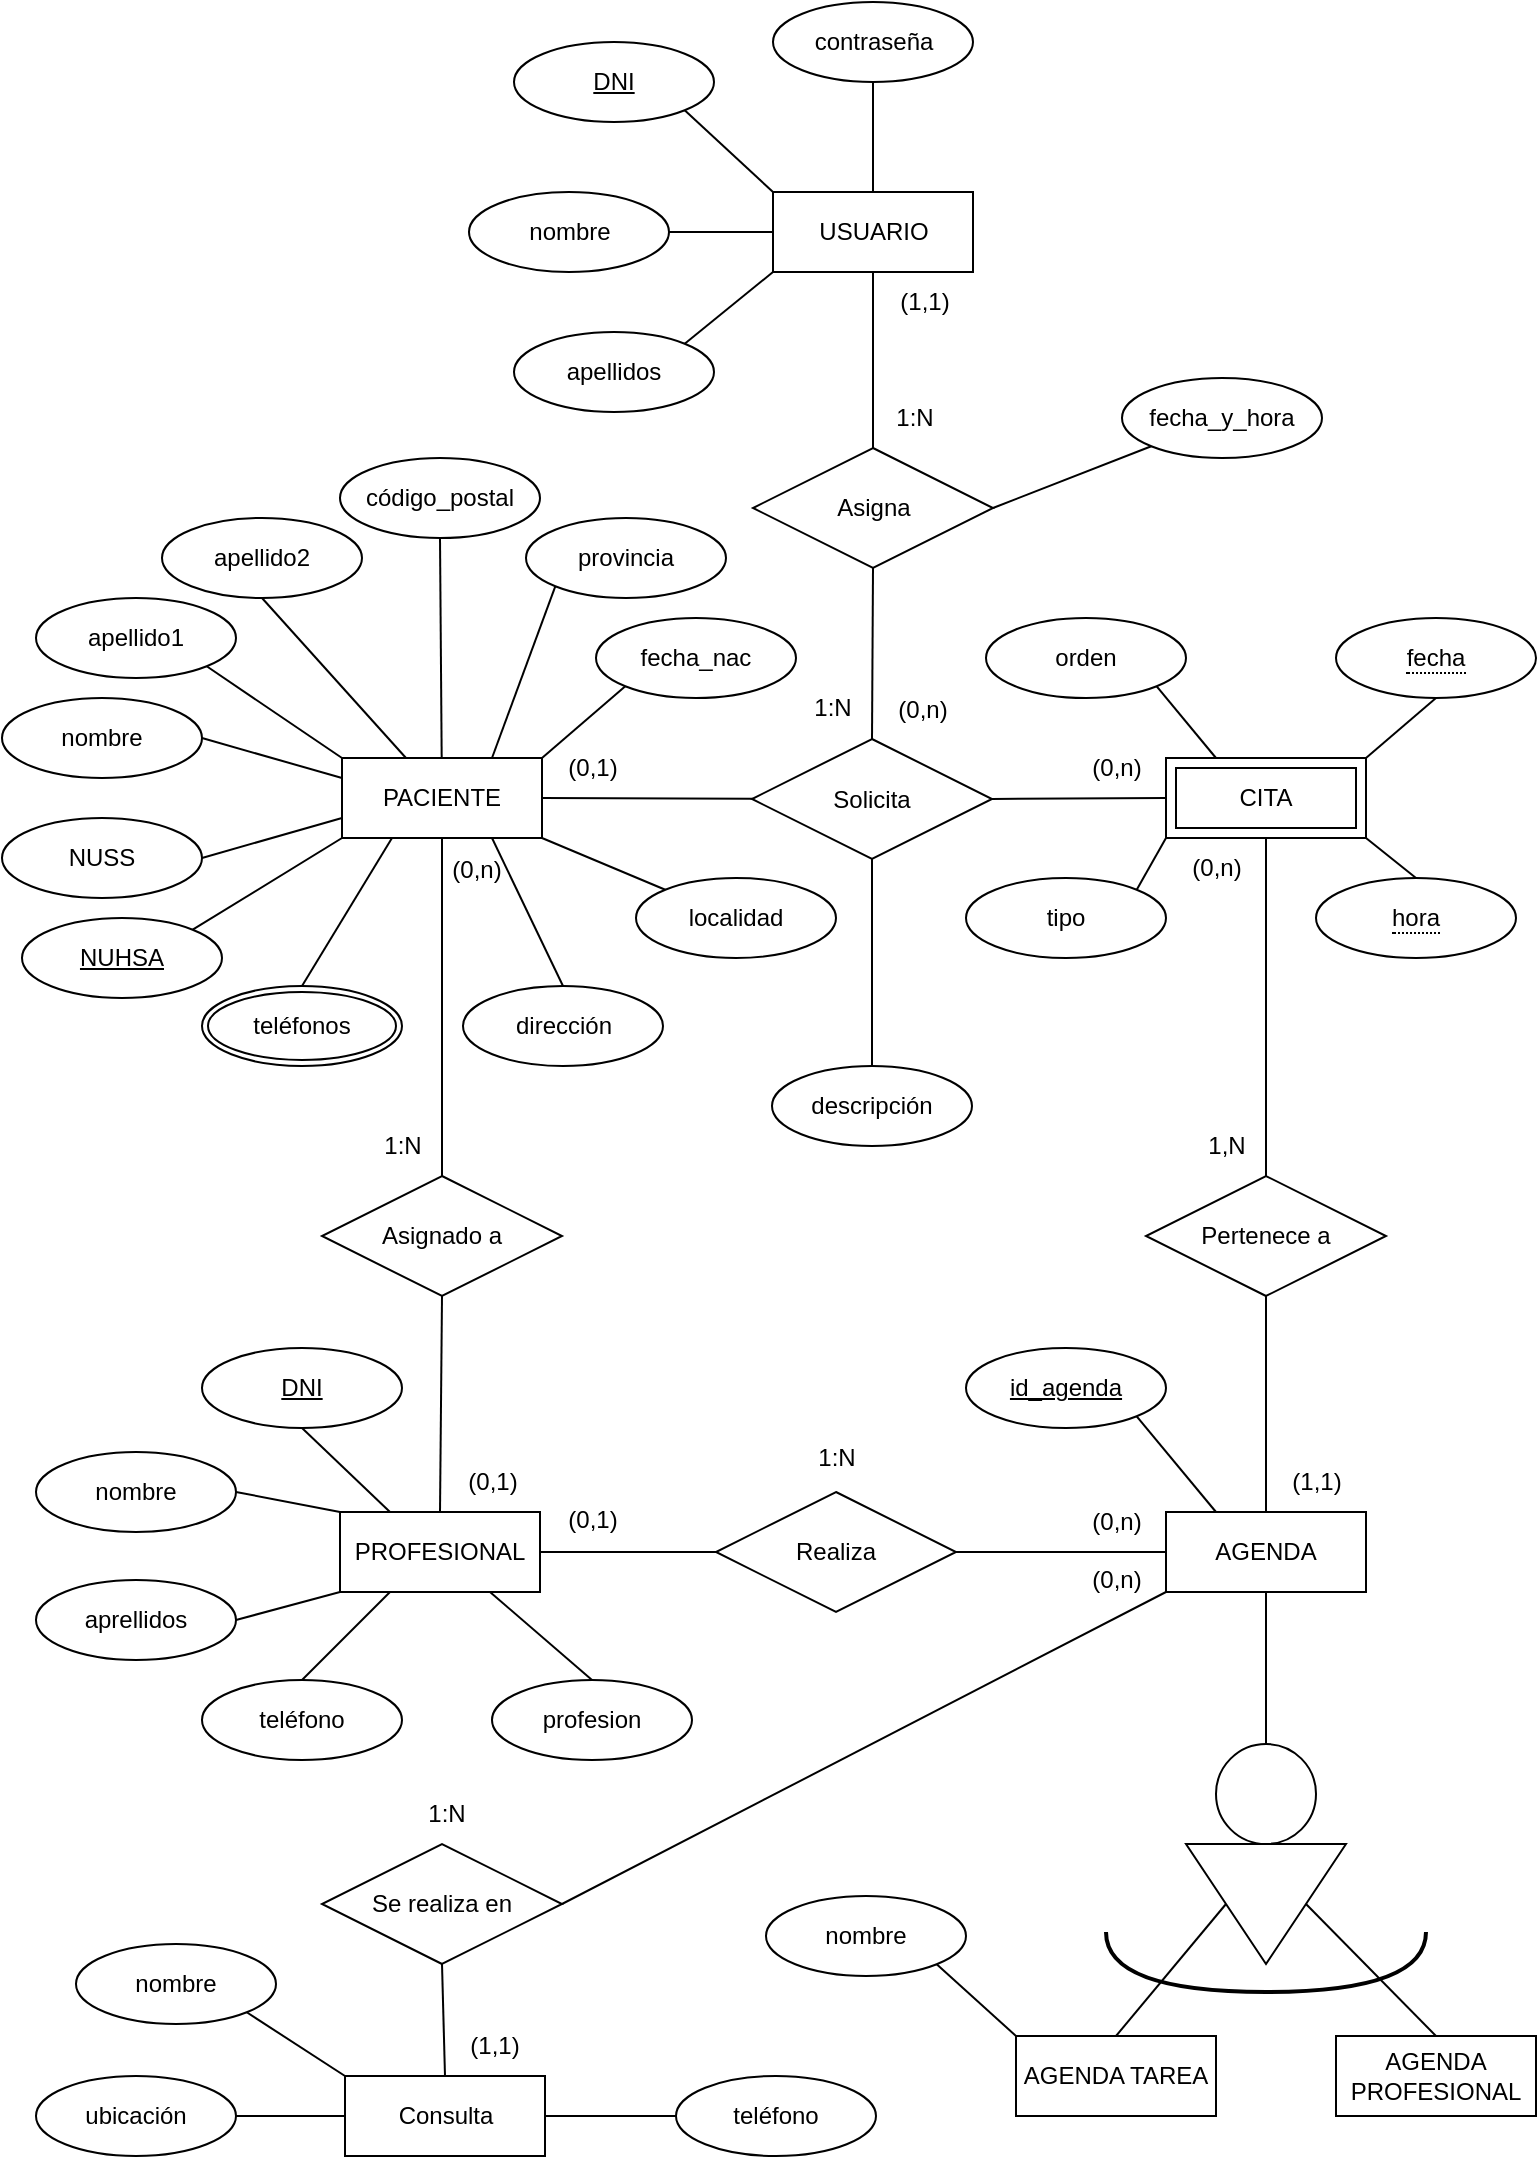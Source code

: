<mxfile version="20.5.2" type="github">
  <diagram id="R2lEEEUBdFMjLlhIrx00" name="Page-1">
    <mxGraphModel dx="1837" dy="945" grid="1" gridSize="10" guides="1" tooltips="1" connect="1" arrows="1" fold="1" page="1" pageScale="1" pageWidth="827" pageHeight="1169" math="0" shadow="0" extFonts="Permanent Marker^https://fonts.googleapis.com/css?family=Permanent+Marker">
      <root>
        <mxCell id="0" />
        <mxCell id="1" parent="0" />
        <mxCell id="TmSD7UhLPy2CCh7BKd5N-5" value="PACIENTE" style="whiteSpace=wrap;html=1;align=center;" parent="1" vertex="1">
          <mxGeometry x="194" y="413" width="100" height="40" as="geometry" />
        </mxCell>
        <mxCell id="TmSD7UhLPy2CCh7BKd5N-8" value="&lt;div&gt;Solicita&lt;/div&gt;" style="shape=rhombus;perimeter=rhombusPerimeter;whiteSpace=wrap;html=1;align=center;" parent="1" vertex="1">
          <mxGeometry x="399" y="403.5" width="120" height="60" as="geometry" />
        </mxCell>
        <mxCell id="TmSD7UhLPy2CCh7BKd5N-9" value="" style="endArrow=none;html=1;rounded=0;exitX=1;exitY=0.5;exitDx=0;exitDy=0;" parent="1" source="TmSD7UhLPy2CCh7BKd5N-5" target="TmSD7UhLPy2CCh7BKd5N-8" edge="1">
          <mxGeometry relative="1" as="geometry">
            <mxPoint x="351" y="633" as="sourcePoint" />
            <mxPoint x="511" y="633" as="targetPoint" />
          </mxGeometry>
        </mxCell>
        <mxCell id="TmSD7UhLPy2CCh7BKd5N-10" value="" style="endArrow=none;html=1;rounded=0;exitX=1;exitY=0.5;exitDx=0;exitDy=0;entryX=0;entryY=0.5;entryDx=0;entryDy=0;" parent="1" source="TmSD7UhLPy2CCh7BKd5N-8" target="TmSD7UhLPy2CCh7BKd5N-52" edge="1">
          <mxGeometry relative="1" as="geometry">
            <mxPoint x="351" y="633" as="sourcePoint" />
            <mxPoint x="671" y="433" as="targetPoint" />
          </mxGeometry>
        </mxCell>
        <mxCell id="TmSD7UhLPy2CCh7BKd5N-11" value="&lt;div&gt;descripción&lt;/div&gt;" style="ellipse;whiteSpace=wrap;html=1;align=center;" parent="1" vertex="1">
          <mxGeometry x="409" y="567" width="100" height="40" as="geometry" />
        </mxCell>
        <mxCell id="TmSD7UhLPy2CCh7BKd5N-12" value="" style="endArrow=none;html=1;rounded=0;entryX=0.5;entryY=1;entryDx=0;entryDy=0;" parent="1" source="TmSD7UhLPy2CCh7BKd5N-11" target="TmSD7UhLPy2CCh7BKd5N-8" edge="1">
          <mxGeometry relative="1" as="geometry">
            <mxPoint x="352" y="635.5" as="sourcePoint" />
            <mxPoint x="512" y="635.5" as="targetPoint" />
          </mxGeometry>
        </mxCell>
        <mxCell id="TmSD7UhLPy2CCh7BKd5N-13" value="(0,1)" style="text;html=1;align=center;verticalAlign=middle;resizable=0;points=[];autosize=1;strokeColor=none;fillColor=none;" parent="1" vertex="1">
          <mxGeometry x="294" y="403" width="50" height="30" as="geometry" />
        </mxCell>
        <mxCell id="TmSD7UhLPy2CCh7BKd5N-14" value="(0,n)" style="text;html=1;align=center;verticalAlign=middle;resizable=0;points=[];autosize=1;strokeColor=none;fillColor=none;" parent="1" vertex="1">
          <mxGeometry x="556" y="403" width="50" height="30" as="geometry" />
        </mxCell>
        <mxCell id="TmSD7UhLPy2CCh7BKd5N-17" value="1:N" style="text;html=1;align=center;verticalAlign=middle;resizable=0;points=[];autosize=1;strokeColor=none;fillColor=none;" parent="1" vertex="1">
          <mxGeometry x="419" y="373" width="40" height="30" as="geometry" />
        </mxCell>
        <mxCell id="TmSD7UhLPy2CCh7BKd5N-20" value="Pertenece a" style="shape=rhombus;perimeter=rhombusPerimeter;whiteSpace=wrap;html=1;align=center;direction=west;" parent="1" vertex="1">
          <mxGeometry x="596" y="622" width="120" height="60" as="geometry" />
        </mxCell>
        <mxCell id="TmSD7UhLPy2CCh7BKd5N-21" value="" style="endArrow=none;html=1;rounded=0;entryX=0.5;entryY=1;entryDx=0;entryDy=0;exitX=0.5;exitY=1;exitDx=0;exitDy=0;" parent="1" source="TmSD7UhLPy2CCh7BKd5N-52" target="TmSD7UhLPy2CCh7BKd5N-20" edge="1">
          <mxGeometry relative="1" as="geometry">
            <mxPoint x="706" y="365" as="sourcePoint" />
            <mxPoint x="716" y="475" as="targetPoint" />
          </mxGeometry>
        </mxCell>
        <mxCell id="TmSD7UhLPy2CCh7BKd5N-25" value="" style="endArrow=none;html=1;rounded=0;exitX=0.5;exitY=0;exitDx=0;exitDy=0;entryX=0.5;entryY=0;entryDx=0;entryDy=0;" parent="1" source="TmSD7UhLPy2CCh7BKd5N-20" target="TmSD7UhLPy2CCh7BKd5N-53" edge="1">
          <mxGeometry relative="1" as="geometry">
            <mxPoint x="791" y="870" as="sourcePoint" />
            <mxPoint x="1376" y="602" as="targetPoint" />
          </mxGeometry>
        </mxCell>
        <mxCell id="TmSD7UhLPy2CCh7BKd5N-27" value="&lt;div&gt;NUHSA&lt;/div&gt;" style="ellipse;whiteSpace=wrap;html=1;align=center;fontStyle=4;" parent="1" vertex="1">
          <mxGeometry x="34" y="493" width="100" height="40" as="geometry" />
        </mxCell>
        <mxCell id="TmSD7UhLPy2CCh7BKd5N-28" value="&lt;div&gt;NUSS&lt;/div&gt;" style="ellipse;whiteSpace=wrap;html=1;align=center;" parent="1" vertex="1">
          <mxGeometry x="24" y="443" width="100" height="40" as="geometry" />
        </mxCell>
        <mxCell id="TmSD7UhLPy2CCh7BKd5N-30" value="" style="endArrow=none;html=1;rounded=0;exitX=1;exitY=0;exitDx=0;exitDy=0;entryX=0;entryY=1;entryDx=0;entryDy=0;" parent="1" source="TmSD7UhLPy2CCh7BKd5N-27" target="TmSD7UhLPy2CCh7BKd5N-5" edge="1">
          <mxGeometry relative="1" as="geometry">
            <mxPoint x="244" y="563" as="sourcePoint" />
            <mxPoint x="454" y="543" as="targetPoint" />
          </mxGeometry>
        </mxCell>
        <mxCell id="TmSD7UhLPy2CCh7BKd5N-33" value="" style="endArrow=none;html=1;rounded=0;exitX=1;exitY=0.5;exitDx=0;exitDy=0;" parent="1" source="TmSD7UhLPy2CCh7BKd5N-28" edge="1">
          <mxGeometry relative="1" as="geometry">
            <mxPoint x="294" y="643" as="sourcePoint" />
            <mxPoint x="194" y="443" as="targetPoint" />
          </mxGeometry>
        </mxCell>
        <mxCell id="TmSD7UhLPy2CCh7BKd5N-34" value="nombre" style="ellipse;whiteSpace=wrap;html=1;align=center;" parent="1" vertex="1">
          <mxGeometry x="24" y="383" width="100" height="40" as="geometry" />
        </mxCell>
        <mxCell id="TmSD7UhLPy2CCh7BKd5N-35" value="apellido1" style="ellipse;whiteSpace=wrap;html=1;align=center;" parent="1" vertex="1">
          <mxGeometry x="41" y="333" width="100" height="40" as="geometry" />
        </mxCell>
        <mxCell id="TmSD7UhLPy2CCh7BKd5N-36" value="&lt;div&gt;apellido2&lt;/div&gt;" style="ellipse;whiteSpace=wrap;html=1;align=center;" parent="1" vertex="1">
          <mxGeometry x="104" y="293" width="100" height="40" as="geometry" />
        </mxCell>
        <mxCell id="TmSD7UhLPy2CCh7BKd5N-37" value="" style="endArrow=none;html=1;rounded=0;exitX=1;exitY=0.5;exitDx=0;exitDy=0;" parent="1" source="TmSD7UhLPy2CCh7BKd5N-34" edge="1">
          <mxGeometry relative="1" as="geometry">
            <mxPoint x="294" y="573" as="sourcePoint" />
            <mxPoint x="194" y="423" as="targetPoint" />
          </mxGeometry>
        </mxCell>
        <mxCell id="TmSD7UhLPy2CCh7BKd5N-38" value="" style="endArrow=none;html=1;rounded=0;entryX=0;entryY=0;entryDx=0;entryDy=0;exitX=1;exitY=1;exitDx=0;exitDy=0;" parent="1" source="TmSD7UhLPy2CCh7BKd5N-35" target="TmSD7UhLPy2CCh7BKd5N-5" edge="1">
          <mxGeometry relative="1" as="geometry">
            <mxPoint x="124" y="357" as="sourcePoint" />
            <mxPoint x="454" y="573" as="targetPoint" />
          </mxGeometry>
        </mxCell>
        <mxCell id="TmSD7UhLPy2CCh7BKd5N-39" value="" style="endArrow=none;html=1;rounded=0;exitX=0.5;exitY=1;exitDx=0;exitDy=0;" parent="1" source="TmSD7UhLPy2CCh7BKd5N-36" target="TmSD7UhLPy2CCh7BKd5N-5" edge="1">
          <mxGeometry relative="1" as="geometry">
            <mxPoint x="294" y="573" as="sourcePoint" />
            <mxPoint x="454" y="573" as="targetPoint" />
          </mxGeometry>
        </mxCell>
        <mxCell id="TmSD7UhLPy2CCh7BKd5N-40" value="teléfonos" style="ellipse;shape=doubleEllipse;margin=3;whiteSpace=wrap;html=1;align=center;" parent="1" vertex="1">
          <mxGeometry x="124" y="527" width="100" height="40" as="geometry" />
        </mxCell>
        <mxCell id="TmSD7UhLPy2CCh7BKd5N-41" value="" style="endArrow=none;html=1;rounded=0;exitX=0.5;exitY=0;exitDx=0;exitDy=0;entryX=0.25;entryY=1;entryDx=0;entryDy=0;" parent="1" source="TmSD7UhLPy2CCh7BKd5N-40" target="TmSD7UhLPy2CCh7BKd5N-5" edge="1">
          <mxGeometry relative="1" as="geometry">
            <mxPoint x="294" y="573" as="sourcePoint" />
            <mxPoint x="454" y="573" as="targetPoint" />
          </mxGeometry>
        </mxCell>
        <mxCell id="TmSD7UhLPy2CCh7BKd5N-42" value="dirección" style="ellipse;whiteSpace=wrap;html=1;align=center;" parent="1" vertex="1">
          <mxGeometry x="254.5" y="527" width="100" height="40" as="geometry" />
        </mxCell>
        <mxCell id="TmSD7UhLPy2CCh7BKd5N-43" value="código_postal" style="ellipse;whiteSpace=wrap;html=1;align=center;" parent="1" vertex="1">
          <mxGeometry x="193" y="263" width="100" height="40" as="geometry" />
        </mxCell>
        <mxCell id="TmSD7UhLPy2CCh7BKd5N-44" value="&lt;div&gt;localidad&lt;/div&gt;" style="ellipse;whiteSpace=wrap;html=1;align=center;" parent="1" vertex="1">
          <mxGeometry x="341" y="473" width="100" height="40" as="geometry" />
        </mxCell>
        <mxCell id="TmSD7UhLPy2CCh7BKd5N-45" value="provincia" style="ellipse;whiteSpace=wrap;html=1;align=center;" parent="1" vertex="1">
          <mxGeometry x="286" y="293" width="100" height="40" as="geometry" />
        </mxCell>
        <mxCell id="TmSD7UhLPy2CCh7BKd5N-46" value="" style="endArrow=none;html=1;rounded=0;entryX=0.5;entryY=1;entryDx=0;entryDy=0;" parent="1" source="TmSD7UhLPy2CCh7BKd5N-5" target="TmSD7UhLPy2CCh7BKd5N-43" edge="1">
          <mxGeometry relative="1" as="geometry">
            <mxPoint x="324" y="573" as="sourcePoint" />
            <mxPoint x="484" y="573" as="targetPoint" />
          </mxGeometry>
        </mxCell>
        <mxCell id="TmSD7UhLPy2CCh7BKd5N-47" value="" style="endArrow=none;html=1;rounded=0;entryX=0;entryY=1;entryDx=0;entryDy=0;exitX=0.75;exitY=0;exitDx=0;exitDy=0;" parent="1" target="TmSD7UhLPy2CCh7BKd5N-45" edge="1" source="TmSD7UhLPy2CCh7BKd5N-5">
          <mxGeometry relative="1" as="geometry">
            <mxPoint x="294" y="413" as="sourcePoint" />
            <mxPoint x="484" y="573" as="targetPoint" />
          </mxGeometry>
        </mxCell>
        <mxCell id="TmSD7UhLPy2CCh7BKd5N-48" value="" style="endArrow=none;html=1;rounded=0;exitX=0.75;exitY=1;exitDx=0;exitDy=0;entryX=0.5;entryY=0;entryDx=0;entryDy=0;" parent="1" source="TmSD7UhLPy2CCh7BKd5N-5" target="TmSD7UhLPy2CCh7BKd5N-42" edge="1">
          <mxGeometry relative="1" as="geometry">
            <mxPoint x="324" y="573" as="sourcePoint" />
            <mxPoint x="484" y="573" as="targetPoint" />
          </mxGeometry>
        </mxCell>
        <mxCell id="TmSD7UhLPy2CCh7BKd5N-49" value="" style="endArrow=none;html=1;rounded=0;exitX=1;exitY=1;exitDx=0;exitDy=0;entryX=0;entryY=0;entryDx=0;entryDy=0;" parent="1" source="TmSD7UhLPy2CCh7BKd5N-5" target="TmSD7UhLPy2CCh7BKd5N-44" edge="1">
          <mxGeometry relative="1" as="geometry">
            <mxPoint x="324" y="573" as="sourcePoint" />
            <mxPoint x="484" y="573" as="targetPoint" />
          </mxGeometry>
        </mxCell>
        <mxCell id="TmSD7UhLPy2CCh7BKd5N-50" value="tipo" style="ellipse;whiteSpace=wrap;html=1;align=center;direction=west;" parent="1" vertex="1">
          <mxGeometry x="506" y="473" width="100" height="40" as="geometry" />
        </mxCell>
        <mxCell id="TmSD7UhLPy2CCh7BKd5N-51" value="&lt;span style=&quot;border-bottom: 1px dotted&quot;&gt;hora&lt;/span&gt;" style="ellipse;whiteSpace=wrap;html=1;align=center;" parent="1" vertex="1">
          <mxGeometry x="681" y="473" width="100" height="40" as="geometry" />
        </mxCell>
        <mxCell id="TmSD7UhLPy2CCh7BKd5N-52" value="CITA" style="shape=ext;margin=3;double=1;whiteSpace=wrap;html=1;align=center;" parent="1" vertex="1">
          <mxGeometry x="606" y="413" width="100" height="40" as="geometry" />
        </mxCell>
        <mxCell id="TmSD7UhLPy2CCh7BKd5N-53" value="&lt;div&gt;AGENDA&lt;/div&gt;" style="whiteSpace=wrap;html=1;align=center;" parent="1" vertex="1">
          <mxGeometry x="606" y="790" width="100" height="40" as="geometry" />
        </mxCell>
        <mxCell id="TmSD7UhLPy2CCh7BKd5N-54" value="(0,n)" style="text;html=1;align=center;verticalAlign=middle;resizable=0;points=[];autosize=1;strokeColor=none;fillColor=none;" parent="1" vertex="1">
          <mxGeometry x="606" y="453" width="50" height="30" as="geometry" />
        </mxCell>
        <mxCell id="TmSD7UhLPy2CCh7BKd5N-56" value="&lt;span style=&quot;border-bottom: 1px dotted&quot;&gt;fecha&lt;/span&gt;" style="ellipse;whiteSpace=wrap;html=1;align=center;" parent="1" vertex="1">
          <mxGeometry x="691" y="343" width="100" height="40" as="geometry" />
        </mxCell>
        <mxCell id="TmSD7UhLPy2CCh7BKd5N-57" value="" style="endArrow=none;html=1;rounded=0;exitX=0;exitY=1;exitDx=0;exitDy=0;entryX=0;entryY=1;entryDx=0;entryDy=0;" parent="1" source="TmSD7UhLPy2CCh7BKd5N-52" target="TmSD7UhLPy2CCh7BKd5N-50" edge="1">
          <mxGeometry relative="1" as="geometry">
            <mxPoint x="671" y="573" as="sourcePoint" />
            <mxPoint x="831" y="573" as="targetPoint" />
          </mxGeometry>
        </mxCell>
        <mxCell id="TmSD7UhLPy2CCh7BKd5N-58" value="" style="endArrow=none;html=1;rounded=0;exitX=1;exitY=1;exitDx=0;exitDy=0;entryX=0.5;entryY=0;entryDx=0;entryDy=0;" parent="1" source="TmSD7UhLPy2CCh7BKd5N-52" target="TmSD7UhLPy2CCh7BKd5N-51" edge="1">
          <mxGeometry relative="1" as="geometry">
            <mxPoint x="671" y="573" as="sourcePoint" />
            <mxPoint x="831" y="573" as="targetPoint" />
          </mxGeometry>
        </mxCell>
        <mxCell id="TmSD7UhLPy2CCh7BKd5N-59" value="" style="endArrow=none;html=1;rounded=0;exitX=0.5;exitY=1;exitDx=0;exitDy=0;entryX=1;entryY=0;entryDx=0;entryDy=0;" parent="1" source="TmSD7UhLPy2CCh7BKd5N-56" target="TmSD7UhLPy2CCh7BKd5N-52" edge="1">
          <mxGeometry relative="1" as="geometry">
            <mxPoint x="671" y="573" as="sourcePoint" />
            <mxPoint x="831" y="573" as="targetPoint" />
          </mxGeometry>
        </mxCell>
        <mxCell id="TmSD7UhLPy2CCh7BKd5N-60" value="1,N" style="text;html=1;align=center;verticalAlign=middle;resizable=0;points=[];autosize=1;strokeColor=none;fillColor=none;" parent="1" vertex="1">
          <mxGeometry x="616" y="592" width="40" height="30" as="geometry" />
        </mxCell>
        <mxCell id="TmSD7UhLPy2CCh7BKd5N-62" value="" style="endArrow=none;html=1;rounded=0;exitX=1;exitY=1;exitDx=0;exitDy=0;entryX=0.25;entryY=0;entryDx=0;entryDy=0;" parent="1" source="TmSD7UhLPy2CCh7BKd5N-63" target="TmSD7UhLPy2CCh7BKd5N-52" edge="1">
          <mxGeometry relative="1" as="geometry">
            <mxPoint x="631" y="323" as="sourcePoint" />
            <mxPoint x="971" y="473" as="targetPoint" />
          </mxGeometry>
        </mxCell>
        <mxCell id="TmSD7UhLPy2CCh7BKd5N-63" value="orden" style="ellipse;whiteSpace=wrap;html=1;align=center;" parent="1" vertex="1">
          <mxGeometry x="516" y="343" width="100" height="40" as="geometry" />
        </mxCell>
        <mxCell id="TmSD7UhLPy2CCh7BKd5N-70" value="(1,1)" style="text;html=1;align=center;verticalAlign=middle;resizable=0;points=[];autosize=1;strokeColor=none;fillColor=none;" parent="1" vertex="1">
          <mxGeometry x="656" y="760" width="50" height="30" as="geometry" />
        </mxCell>
        <mxCell id="TmSD7UhLPy2CCh7BKd5N-71" value="" style="triangle;whiteSpace=wrap;html=1;direction=south;" parent="1" vertex="1">
          <mxGeometry x="616" y="956" width="80" height="60" as="geometry" />
        </mxCell>
        <mxCell id="TmSD7UhLPy2CCh7BKd5N-72" value="" style="endArrow=none;html=1;rounded=0;exitX=0.5;exitY=1;exitDx=0;exitDy=0;entryX=0.5;entryY=0;entryDx=0;entryDy=0;" parent="1" source="TmSD7UhLPy2CCh7BKd5N-53" target="TmSD7UhLPy2CCh7BKd5N-116" edge="1">
          <mxGeometry relative="1" as="geometry">
            <mxPoint x="776" y="800" as="sourcePoint" />
            <mxPoint x="656" y="895" as="targetPoint" />
          </mxGeometry>
        </mxCell>
        <mxCell id="TmSD7UhLPy2CCh7BKd5N-74" value="AGENDA PROFESIONAL" style="whiteSpace=wrap;html=1;align=center;" parent="1" vertex="1">
          <mxGeometry x="691" y="1052" width="100" height="40" as="geometry" />
        </mxCell>
        <mxCell id="TmSD7UhLPy2CCh7BKd5N-75" value="AGENDA TAREA" style="whiteSpace=wrap;html=1;align=center;" parent="1" vertex="1">
          <mxGeometry x="531" y="1052" width="100" height="40" as="geometry" />
        </mxCell>
        <mxCell id="TmSD7UhLPy2CCh7BKd5N-76" value="" style="endArrow=none;html=1;rounded=0;exitX=0.5;exitY=1;exitDx=0;exitDy=0;entryX=0.5;entryY=0;entryDx=0;entryDy=0;" parent="1" source="TmSD7UhLPy2CCh7BKd5N-71" target="TmSD7UhLPy2CCh7BKd5N-75" edge="1">
          <mxGeometry relative="1" as="geometry">
            <mxPoint x="776" y="876" as="sourcePoint" />
            <mxPoint x="566" y="1042" as="targetPoint" />
          </mxGeometry>
        </mxCell>
        <mxCell id="TmSD7UhLPy2CCh7BKd5N-77" value="" style="endArrow=none;html=1;rounded=0;exitX=0.5;exitY=0;exitDx=0;exitDy=0;entryX=0.5;entryY=0;entryDx=0;entryDy=0;" parent="1" source="TmSD7UhLPy2CCh7BKd5N-71" target="TmSD7UhLPy2CCh7BKd5N-74" edge="1">
          <mxGeometry relative="1" as="geometry">
            <mxPoint x="776" y="876" as="sourcePoint" />
            <mxPoint x="751" y="1052" as="targetPoint" />
          </mxGeometry>
        </mxCell>
        <mxCell id="TmSD7UhLPy2CCh7BKd5N-78" value="" style="endArrow=none;html=1;rounded=0;edgeStyle=orthogonalEdgeStyle;curved=1;strokeWidth=2;" parent="1" edge="1">
          <mxGeometry width="50" height="50" relative="1" as="geometry">
            <mxPoint x="576" y="1000" as="sourcePoint" />
            <mxPoint x="736" y="1000" as="targetPoint" />
            <Array as="points">
              <mxPoint x="576" y="1030" />
              <mxPoint x="736" y="1030" />
            </Array>
          </mxGeometry>
        </mxCell>
        <mxCell id="TmSD7UhLPy2CCh7BKd5N-91" value="PROFESIONAL" style="whiteSpace=wrap;html=1;align=center;" parent="1" vertex="1">
          <mxGeometry x="193" y="790" width="100" height="40" as="geometry" />
        </mxCell>
        <mxCell id="TmSD7UhLPy2CCh7BKd5N-92" value="" style="endArrow=none;html=1;rounded=0;exitX=0;exitY=0.5;exitDx=0;exitDy=0;entryX=1;entryY=0.5;entryDx=0;entryDy=0;" parent="1" source="TmSD7UhLPy2CCh7BKd5N-103" target="TmSD7UhLPy2CCh7BKd5N-91" edge="1">
          <mxGeometry relative="1" as="geometry">
            <mxPoint x="324" y="695" as="sourcePoint" />
            <mxPoint x="624" y="585" as="targetPoint" />
          </mxGeometry>
        </mxCell>
        <mxCell id="TmSD7UhLPy2CCh7BKd5N-93" value="&lt;div&gt;nombre&lt;/div&gt;" style="ellipse;whiteSpace=wrap;html=1;align=center;" parent="1" vertex="1">
          <mxGeometry x="41" y="760" width="100" height="40" as="geometry" />
        </mxCell>
        <mxCell id="TmSD7UhLPy2CCh7BKd5N-94" value="aprellidos" style="ellipse;whiteSpace=wrap;html=1;align=center;" parent="1" vertex="1">
          <mxGeometry x="41" y="824" width="100" height="40" as="geometry" />
        </mxCell>
        <mxCell id="TmSD7UhLPy2CCh7BKd5N-95" value="teléfono" style="ellipse;whiteSpace=wrap;html=1;align=center;" parent="1" vertex="1">
          <mxGeometry x="124" y="874" width="100" height="40" as="geometry" />
        </mxCell>
        <mxCell id="TmSD7UhLPy2CCh7BKd5N-96" value="profesion" style="ellipse;whiteSpace=wrap;html=1;align=center;" parent="1" vertex="1">
          <mxGeometry x="269" y="874" width="100" height="40" as="geometry" />
        </mxCell>
        <mxCell id="TmSD7UhLPy2CCh7BKd5N-97" value="" style="endArrow=none;html=1;rounded=0;strokeWidth=1;curved=1;exitX=0;exitY=0;exitDx=0;exitDy=0;entryX=1;entryY=0.5;entryDx=0;entryDy=0;" parent="1" source="TmSD7UhLPy2CCh7BKd5N-91" target="TmSD7UhLPy2CCh7BKd5N-93" edge="1">
          <mxGeometry relative="1" as="geometry">
            <mxPoint x="224" y="765" as="sourcePoint" />
            <mxPoint x="424" y="735" as="targetPoint" />
          </mxGeometry>
        </mxCell>
        <mxCell id="TmSD7UhLPy2CCh7BKd5N-98" value="" style="endArrow=none;html=1;rounded=0;strokeWidth=1;curved=1;exitX=0;exitY=1;exitDx=0;exitDy=0;entryX=1;entryY=0.5;entryDx=0;entryDy=0;" parent="1" source="TmSD7UhLPy2CCh7BKd5N-91" target="TmSD7UhLPy2CCh7BKd5N-94" edge="1">
          <mxGeometry relative="1" as="geometry">
            <mxPoint x="264" y="735" as="sourcePoint" />
            <mxPoint x="424" y="735" as="targetPoint" />
          </mxGeometry>
        </mxCell>
        <mxCell id="TmSD7UhLPy2CCh7BKd5N-99" value="" style="endArrow=none;html=1;rounded=0;strokeWidth=1;curved=1;exitX=0.25;exitY=1;exitDx=0;exitDy=0;entryX=0.5;entryY=0;entryDx=0;entryDy=0;" parent="1" source="TmSD7UhLPy2CCh7BKd5N-91" target="TmSD7UhLPy2CCh7BKd5N-95" edge="1">
          <mxGeometry relative="1" as="geometry">
            <mxPoint x="264" y="735" as="sourcePoint" />
            <mxPoint x="424" y="735" as="targetPoint" />
          </mxGeometry>
        </mxCell>
        <mxCell id="TmSD7UhLPy2CCh7BKd5N-100" value="" style="endArrow=none;html=1;rounded=0;strokeWidth=1;curved=1;exitX=0.75;exitY=1;exitDx=0;exitDy=0;entryX=0.5;entryY=0;entryDx=0;entryDy=0;" parent="1" source="TmSD7UhLPy2CCh7BKd5N-91" target="TmSD7UhLPy2CCh7BKd5N-96" edge="1">
          <mxGeometry relative="1" as="geometry">
            <mxPoint x="264" y="735" as="sourcePoint" />
            <mxPoint x="424" y="735" as="targetPoint" />
          </mxGeometry>
        </mxCell>
        <mxCell id="TmSD7UhLPy2CCh7BKd5N-101" value="&lt;u&gt;DNI&lt;/u&gt;" style="ellipse;whiteSpace=wrap;html=1;align=center;" parent="1" vertex="1">
          <mxGeometry x="124" y="708" width="100" height="40" as="geometry" />
        </mxCell>
        <mxCell id="TmSD7UhLPy2CCh7BKd5N-102" value="" style="endArrow=none;html=1;rounded=0;strokeWidth=1;curved=1;exitX=0.5;exitY=1;exitDx=0;exitDy=0;entryX=0.25;entryY=0;entryDx=0;entryDy=0;" parent="1" source="TmSD7UhLPy2CCh7BKd5N-101" target="TmSD7UhLPy2CCh7BKd5N-91" edge="1">
          <mxGeometry relative="1" as="geometry">
            <mxPoint x="264" y="775" as="sourcePoint" />
            <mxPoint x="424" y="775" as="targetPoint" />
          </mxGeometry>
        </mxCell>
        <mxCell id="TmSD7UhLPy2CCh7BKd5N-103" value="Realiza" style="shape=rhombus;perimeter=rhombusPerimeter;whiteSpace=wrap;html=1;align=center;" parent="1" vertex="1">
          <mxGeometry x="381" y="780" width="120" height="60" as="geometry" />
        </mxCell>
        <mxCell id="TmSD7UhLPy2CCh7BKd5N-104" value="" style="endArrow=none;html=1;rounded=0;strokeWidth=1;curved=1;entryX=0;entryY=0.5;entryDx=0;entryDy=0;exitX=1;exitY=0.5;exitDx=0;exitDy=0;" parent="1" source="TmSD7UhLPy2CCh7BKd5N-103" target="TmSD7UhLPy2CCh7BKd5N-53" edge="1">
          <mxGeometry relative="1" as="geometry">
            <mxPoint x="231" y="875" as="sourcePoint" />
            <mxPoint x="391" y="875" as="targetPoint" />
          </mxGeometry>
        </mxCell>
        <mxCell id="TmSD7UhLPy2CCh7BKd5N-105" value="Asignado a" style="shape=rhombus;perimeter=rhombusPerimeter;whiteSpace=wrap;html=1;align=center;" parent="1" vertex="1">
          <mxGeometry x="184" y="622" width="120" height="60" as="geometry" />
        </mxCell>
        <mxCell id="TmSD7UhLPy2CCh7BKd5N-106" value="" style="endArrow=none;html=1;rounded=0;strokeWidth=1;curved=1;exitX=0.5;exitY=0;exitDx=0;exitDy=0;entryX=0.5;entryY=1;entryDx=0;entryDy=0;" parent="1" source="TmSD7UhLPy2CCh7BKd5N-105" target="TmSD7UhLPy2CCh7BKd5N-5" edge="1">
          <mxGeometry relative="1" as="geometry">
            <mxPoint x="331" y="565" as="sourcePoint" />
            <mxPoint x="491" y="565" as="targetPoint" />
          </mxGeometry>
        </mxCell>
        <mxCell id="TmSD7UhLPy2CCh7BKd5N-107" value="" style="endArrow=none;html=1;rounded=0;strokeWidth=1;curved=1;exitX=0.5;exitY=1;exitDx=0;exitDy=0;entryX=0.5;entryY=0;entryDx=0;entryDy=0;" parent="1" source="TmSD7UhLPy2CCh7BKd5N-105" target="TmSD7UhLPy2CCh7BKd5N-91" edge="1">
          <mxGeometry relative="1" as="geometry">
            <mxPoint x="331" y="565" as="sourcePoint" />
            <mxPoint x="491" y="565" as="targetPoint" />
          </mxGeometry>
        </mxCell>
        <mxCell id="TmSD7UhLPy2CCh7BKd5N-108" value="nombre" style="ellipse;whiteSpace=wrap;html=1;align=center;" parent="1" vertex="1">
          <mxGeometry x="406" y="982" width="100" height="40" as="geometry" />
        </mxCell>
        <mxCell id="TmSD7UhLPy2CCh7BKd5N-109" value="" style="endArrow=none;html=1;rounded=0;strokeWidth=1;curved=1;exitX=1;exitY=1;exitDx=0;exitDy=0;entryX=0;entryY=0;entryDx=0;entryDy=0;" parent="1" source="TmSD7UhLPy2CCh7BKd5N-108" target="TmSD7UhLPy2CCh7BKd5N-75" edge="1">
          <mxGeometry relative="1" as="geometry">
            <mxPoint x="466" y="1177" as="sourcePoint" />
            <mxPoint x="626" y="1177" as="targetPoint" />
          </mxGeometry>
        </mxCell>
        <mxCell id="TmSD7UhLPy2CCh7BKd5N-110" value="(0,n)" style="text;html=1;align=center;verticalAlign=middle;resizable=0;points=[];autosize=1;strokeColor=none;fillColor=none;" parent="1" vertex="1">
          <mxGeometry x="236" y="454" width="50" height="30" as="geometry" />
        </mxCell>
        <mxCell id="TmSD7UhLPy2CCh7BKd5N-111" value="(0,1)" style="text;html=1;align=center;verticalAlign=middle;resizable=0;points=[];autosize=1;strokeColor=none;fillColor=none;" parent="1" vertex="1">
          <mxGeometry x="244" y="760" width="50" height="30" as="geometry" />
        </mxCell>
        <mxCell id="TmSD7UhLPy2CCh7BKd5N-112" value="1:N" style="text;html=1;align=center;verticalAlign=middle;resizable=0;points=[];autosize=1;strokeColor=none;fillColor=none;" parent="1" vertex="1">
          <mxGeometry x="204" y="592" width="40" height="30" as="geometry" />
        </mxCell>
        <mxCell id="TmSD7UhLPy2CCh7BKd5N-113" value="(0,1)" style="text;html=1;align=center;verticalAlign=middle;resizable=0;points=[];autosize=1;strokeColor=none;fillColor=none;" parent="1" vertex="1">
          <mxGeometry x="294" y="779" width="50" height="30" as="geometry" />
        </mxCell>
        <mxCell id="TmSD7UhLPy2CCh7BKd5N-114" value="(0,n)" style="text;html=1;align=center;verticalAlign=middle;resizable=0;points=[];autosize=1;strokeColor=none;fillColor=none;" parent="1" vertex="1">
          <mxGeometry x="556" y="780" width="50" height="30" as="geometry" />
        </mxCell>
        <mxCell id="TmSD7UhLPy2CCh7BKd5N-115" value="1:N" style="text;html=1;align=center;verticalAlign=middle;resizable=0;points=[];autosize=1;strokeColor=none;fillColor=none;" parent="1" vertex="1">
          <mxGeometry x="421" y="748" width="40" height="30" as="geometry" />
        </mxCell>
        <mxCell id="TmSD7UhLPy2CCh7BKd5N-116" value="" style="ellipse;whiteSpace=wrap;html=1;aspect=fixed;" parent="1" vertex="1">
          <mxGeometry x="631" y="906" width="50" height="50" as="geometry" />
        </mxCell>
        <mxCell id="CRbmaLVPum_Gk4sRa5jC-1" value="&lt;div&gt;Consulta&lt;/div&gt;" style="whiteSpace=wrap;html=1;align=center;direction=west;" parent="1" vertex="1">
          <mxGeometry x="195.5" y="1072" width="100" height="40" as="geometry" />
        </mxCell>
        <mxCell id="CRbmaLVPum_Gk4sRa5jC-2" value="&lt;div&gt;nombre&lt;/div&gt;" style="ellipse;whiteSpace=wrap;html=1;align=center;direction=east;" parent="1" vertex="1">
          <mxGeometry x="61" y="1006" width="100" height="40" as="geometry" />
        </mxCell>
        <mxCell id="CRbmaLVPum_Gk4sRa5jC-3" value="ubicación" style="ellipse;whiteSpace=wrap;html=1;align=center;direction=west;" parent="1" vertex="1">
          <mxGeometry x="41" y="1072" width="100" height="40" as="geometry" />
        </mxCell>
        <mxCell id="CRbmaLVPum_Gk4sRa5jC-4" value="" style="endArrow=none;html=1;rounded=0;exitX=1;exitY=1;exitDx=0;exitDy=0;entryX=1;entryY=1;entryDx=0;entryDy=0;" parent="1" source="CRbmaLVPum_Gk4sRa5jC-2" target="CRbmaLVPum_Gk4sRa5jC-1" edge="1">
          <mxGeometry relative="1" as="geometry">
            <mxPoint x="169" y="1106" as="sourcePoint" />
            <mxPoint x="329" y="1106" as="targetPoint" />
          </mxGeometry>
        </mxCell>
        <mxCell id="CRbmaLVPum_Gk4sRa5jC-6" value="" style="endArrow=none;html=1;rounded=0;entryX=0;entryY=0.5;entryDx=0;entryDy=0;exitX=1;exitY=0.5;exitDx=0;exitDy=0;" parent="1" source="CRbmaLVPum_Gk4sRa5jC-1" target="CRbmaLVPum_Gk4sRa5jC-3" edge="1">
          <mxGeometry relative="1" as="geometry">
            <mxPoint x="201" y="1112" as="sourcePoint" />
            <mxPoint x="329" y="1106" as="targetPoint" />
          </mxGeometry>
        </mxCell>
        <mxCell id="CRbmaLVPum_Gk4sRa5jC-7" value="Se realiza en" style="shape=rhombus;perimeter=rhombusPerimeter;whiteSpace=wrap;html=1;align=center;direction=west;" parent="1" vertex="1">
          <mxGeometry x="184" y="956" width="120" height="60" as="geometry" />
        </mxCell>
        <mxCell id="CRbmaLVPum_Gk4sRa5jC-8" value="" style="endArrow=none;html=1;rounded=0;exitX=0;exitY=1;exitDx=0;exitDy=0;entryX=0;entryY=0.5;entryDx=0;entryDy=0;" parent="1" source="TmSD7UhLPy2CCh7BKd5N-53" target="CRbmaLVPum_Gk4sRa5jC-7" edge="1">
          <mxGeometry relative="1" as="geometry">
            <mxPoint x="254" y="1765" as="sourcePoint" />
            <mxPoint x="160.5" y="1210" as="targetPoint" />
          </mxGeometry>
        </mxCell>
        <mxCell id="CRbmaLVPum_Gk4sRa5jC-9" value="" style="endArrow=none;html=1;rounded=0;exitX=0.5;exitY=0;exitDx=0;exitDy=0;entryX=0.5;entryY=1;entryDx=0;entryDy=0;" parent="1" source="CRbmaLVPum_Gk4sRa5jC-7" target="CRbmaLVPum_Gk4sRa5jC-1" edge="1">
          <mxGeometry relative="1" as="geometry">
            <mxPoint x="-99.5" y="1351" as="sourcePoint" />
            <mxPoint x="362" y="1111" as="targetPoint" />
          </mxGeometry>
        </mxCell>
        <mxCell id="CRbmaLVPum_Gk4sRa5jC-10" value="(0,n)" style="text;html=1;align=center;verticalAlign=middle;resizable=0;points=[];autosize=1;strokeColor=none;fillColor=none;" parent="1" vertex="1">
          <mxGeometry x="556" y="809" width="50" height="30" as="geometry" />
        </mxCell>
        <mxCell id="CRbmaLVPum_Gk4sRa5jC-11" value="(1,1)" style="text;html=1;align=center;verticalAlign=middle;resizable=0;points=[];autosize=1;strokeColor=none;fillColor=none;" parent="1" vertex="1">
          <mxGeometry x="245" y="1042" width="50" height="30" as="geometry" />
        </mxCell>
        <mxCell id="CRbmaLVPum_Gk4sRa5jC-12" value="1:N" style="text;html=1;align=center;verticalAlign=middle;resizable=0;points=[];autosize=1;strokeColor=none;fillColor=none;" parent="1" vertex="1">
          <mxGeometry x="225.5" y="926" width="40" height="30" as="geometry" />
        </mxCell>
        <mxCell id="fkJgAvSZz7Qy0QHSCjKu-1" value="Asigna" style="shape=rhombus;perimeter=rhombusPerimeter;whiteSpace=wrap;html=1;align=center;" vertex="1" parent="1">
          <mxGeometry x="399.5" y="258" width="120" height="60" as="geometry" />
        </mxCell>
        <mxCell id="fkJgAvSZz7Qy0QHSCjKu-2" value="USUARIO" style="whiteSpace=wrap;html=1;align=center;" vertex="1" parent="1">
          <mxGeometry x="409.5" y="130" width="100" height="40" as="geometry" />
        </mxCell>
        <mxCell id="fkJgAvSZz7Qy0QHSCjKu-3" value="" style="endArrow=none;html=1;rounded=0;exitX=0.5;exitY=1;exitDx=0;exitDy=0;entryX=0.5;entryY=0;entryDx=0;entryDy=0;" edge="1" parent="1" source="fkJgAvSZz7Qy0QHSCjKu-2" target="fkJgAvSZz7Qy0QHSCjKu-1">
          <mxGeometry relative="1" as="geometry">
            <mxPoint x="341.5" y="235" as="sourcePoint" />
            <mxPoint x="501.5" y="235" as="targetPoint" />
          </mxGeometry>
        </mxCell>
        <mxCell id="fkJgAvSZz7Qy0QHSCjKu-4" value="" style="endArrow=none;html=1;rounded=0;entryX=0.5;entryY=0;entryDx=0;entryDy=0;exitX=0.5;exitY=1;exitDx=0;exitDy=0;" edge="1" parent="1" source="fkJgAvSZz7Qy0QHSCjKu-1" target="TmSD7UhLPy2CCh7BKd5N-8">
          <mxGeometry relative="1" as="geometry">
            <mxPoint x="471" y="285" as="sourcePoint" />
            <mxPoint x="511" y="283" as="targetPoint" />
          </mxGeometry>
        </mxCell>
        <mxCell id="fkJgAvSZz7Qy0QHSCjKu-5" value="&lt;div&gt;nombre&lt;/div&gt;" style="ellipse;whiteSpace=wrap;html=1;align=center;" vertex="1" parent="1">
          <mxGeometry x="257.5" y="130" width="100" height="40" as="geometry" />
        </mxCell>
        <mxCell id="fkJgAvSZz7Qy0QHSCjKu-6" value="apellidos" style="ellipse;whiteSpace=wrap;html=1;align=center;" vertex="1" parent="1">
          <mxGeometry x="280" y="200" width="100" height="40" as="geometry" />
        </mxCell>
        <mxCell id="fkJgAvSZz7Qy0QHSCjKu-7" value="&lt;u&gt;DNI&lt;/u&gt;" style="ellipse;whiteSpace=wrap;html=1;align=center;" vertex="1" parent="1">
          <mxGeometry x="280" y="55" width="100" height="40" as="geometry" />
        </mxCell>
        <mxCell id="fkJgAvSZz7Qy0QHSCjKu-8" value="contraseña" style="ellipse;whiteSpace=wrap;html=1;align=center;" vertex="1" parent="1">
          <mxGeometry x="409.5" y="35" width="100" height="40" as="geometry" />
        </mxCell>
        <mxCell id="fkJgAvSZz7Qy0QHSCjKu-9" value="" style="endArrow=none;html=1;rounded=0;exitX=1;exitY=1;exitDx=0;exitDy=0;entryX=0;entryY=0;entryDx=0;entryDy=0;" edge="1" parent="1" source="fkJgAvSZz7Qy0QHSCjKu-7" target="fkJgAvSZz7Qy0QHSCjKu-2">
          <mxGeometry relative="1" as="geometry">
            <mxPoint x="339.5" y="249" as="sourcePoint" />
            <mxPoint x="499.5" y="249" as="targetPoint" />
          </mxGeometry>
        </mxCell>
        <mxCell id="fkJgAvSZz7Qy0QHSCjKu-10" value="" style="endArrow=none;html=1;rounded=0;exitX=1;exitY=0;exitDx=0;exitDy=0;entryX=0;entryY=1;entryDx=0;entryDy=0;" edge="1" parent="1" source="fkJgAvSZz7Qy0QHSCjKu-6" target="fkJgAvSZz7Qy0QHSCjKu-2">
          <mxGeometry relative="1" as="geometry">
            <mxPoint x="339.5" y="249" as="sourcePoint" />
            <mxPoint x="499.5" y="249" as="targetPoint" />
          </mxGeometry>
        </mxCell>
        <mxCell id="fkJgAvSZz7Qy0QHSCjKu-11" value="" style="endArrow=none;html=1;rounded=0;exitX=1;exitY=0.5;exitDx=0;exitDy=0;entryX=0;entryY=0.5;entryDx=0;entryDy=0;" edge="1" parent="1" source="fkJgAvSZz7Qy0QHSCjKu-5" target="fkJgAvSZz7Qy0QHSCjKu-2">
          <mxGeometry relative="1" as="geometry">
            <mxPoint x="339.5" y="249" as="sourcePoint" />
            <mxPoint x="499.5" y="249" as="targetPoint" />
          </mxGeometry>
        </mxCell>
        <mxCell id="fkJgAvSZz7Qy0QHSCjKu-12" value="fecha_nac" style="ellipse;whiteSpace=wrap;html=1;align=center;" vertex="1" parent="1">
          <mxGeometry x="321" y="343" width="100" height="40" as="geometry" />
        </mxCell>
        <mxCell id="fkJgAvSZz7Qy0QHSCjKu-13" value="" style="endArrow=none;html=1;rounded=0;exitX=0;exitY=1;exitDx=0;exitDy=0;entryX=1;entryY=0;entryDx=0;entryDy=0;" edge="1" parent="1" source="fkJgAvSZz7Qy0QHSCjKu-12" target="TmSD7UhLPy2CCh7BKd5N-5">
          <mxGeometry relative="1" as="geometry">
            <mxPoint x="351" y="433" as="sourcePoint" />
            <mxPoint x="511" y="433" as="targetPoint" />
          </mxGeometry>
        </mxCell>
        <mxCell id="fkJgAvSZz7Qy0QHSCjKu-15" value="" style="endArrow=none;html=1;rounded=0;exitX=0.5;exitY=1;exitDx=0;exitDy=0;entryX=0.5;entryY=0;entryDx=0;entryDy=0;" edge="1" parent="1" source="fkJgAvSZz7Qy0QHSCjKu-8" target="fkJgAvSZz7Qy0QHSCjKu-2">
          <mxGeometry relative="1" as="geometry">
            <mxPoint x="339.5" y="269" as="sourcePoint" />
            <mxPoint x="499.5" y="269" as="targetPoint" />
          </mxGeometry>
        </mxCell>
        <mxCell id="fkJgAvSZz7Qy0QHSCjKu-16" value="&lt;u&gt;id_agenda&lt;/u&gt;" style="ellipse;whiteSpace=wrap;html=1;align=center;" vertex="1" parent="1">
          <mxGeometry x="506" y="708" width="100" height="40" as="geometry" />
        </mxCell>
        <mxCell id="fkJgAvSZz7Qy0QHSCjKu-17" value="" style="endArrow=none;html=1;rounded=0;exitX=1;exitY=1;exitDx=0;exitDy=0;entryX=0.25;entryY=0;entryDx=0;entryDy=0;" edge="1" parent="1" source="fkJgAvSZz7Qy0QHSCjKu-16" target="TmSD7UhLPy2CCh7BKd5N-53">
          <mxGeometry relative="1" as="geometry">
            <mxPoint x="311" y="804" as="sourcePoint" />
            <mxPoint x="471" y="804" as="targetPoint" />
          </mxGeometry>
        </mxCell>
        <mxCell id="fkJgAvSZz7Qy0QHSCjKu-18" value="fecha_y_hora" style="ellipse;whiteSpace=wrap;html=1;align=center;" vertex="1" parent="1">
          <mxGeometry x="584" y="223" width="100" height="40" as="geometry" />
        </mxCell>
        <mxCell id="fkJgAvSZz7Qy0QHSCjKu-19" value="" style="endArrow=none;html=1;rounded=0;entryX=0;entryY=1;entryDx=0;entryDy=0;exitX=1;exitY=0.5;exitDx=0;exitDy=0;" edge="1" parent="1" source="fkJgAvSZz7Qy0QHSCjKu-1" target="fkJgAvSZz7Qy0QHSCjKu-18">
          <mxGeometry relative="1" as="geometry">
            <mxPoint x="351.5" y="307" as="sourcePoint" />
            <mxPoint x="511.5" y="307" as="targetPoint" />
          </mxGeometry>
        </mxCell>
        <mxCell id="fkJgAvSZz7Qy0QHSCjKu-20" value="(1,1)" style="text;html=1;align=center;verticalAlign=middle;resizable=0;points=[];autosize=1;strokeColor=none;fillColor=none;" vertex="1" parent="1">
          <mxGeometry x="459.5" y="170" width="50" height="30" as="geometry" />
        </mxCell>
        <mxCell id="fkJgAvSZz7Qy0QHSCjKu-21" value="(0,n)" style="text;html=1;align=center;verticalAlign=middle;resizable=0;points=[];autosize=1;strokeColor=none;fillColor=none;" vertex="1" parent="1">
          <mxGeometry x="459" y="373.5" width="50" height="30" as="geometry" />
        </mxCell>
        <mxCell id="fkJgAvSZz7Qy0QHSCjKu-22" value="1:N" style="text;html=1;align=center;verticalAlign=middle;resizable=0;points=[];autosize=1;strokeColor=none;fillColor=none;" vertex="1" parent="1">
          <mxGeometry x="459.5" y="228" width="40" height="30" as="geometry" />
        </mxCell>
        <mxCell id="fkJgAvSZz7Qy0QHSCjKu-23" value="teléfono" style="ellipse;whiteSpace=wrap;html=1;align=center;" vertex="1" parent="1">
          <mxGeometry x="361" y="1072" width="100" height="40" as="geometry" />
        </mxCell>
        <mxCell id="fkJgAvSZz7Qy0QHSCjKu-24" value="" style="endArrow=none;html=1;rounded=0;entryX=0;entryY=0.5;entryDx=0;entryDy=0;exitX=0;exitY=0.5;exitDx=0;exitDy=0;" edge="1" parent="1" source="fkJgAvSZz7Qy0QHSCjKu-23" target="CRbmaLVPum_Gk4sRa5jC-1">
          <mxGeometry relative="1" as="geometry">
            <mxPoint x="362" y="1094" as="sourcePoint" />
            <mxPoint x="522" y="1094" as="targetPoint" />
          </mxGeometry>
        </mxCell>
        <mxCell id="fkJgAvSZz7Qy0QHSCjKu-26" style="edgeStyle=orthogonalEdgeStyle;rounded=0;orthogonalLoop=1;jettySize=auto;html=1;exitX=0.5;exitY=1;exitDx=0;exitDy=0;" edge="1" parent="1" source="TmSD7UhLPy2CCh7BKd5N-40" target="TmSD7UhLPy2CCh7BKd5N-40">
          <mxGeometry relative="1" as="geometry" />
        </mxCell>
      </root>
    </mxGraphModel>
  </diagram>
</mxfile>
